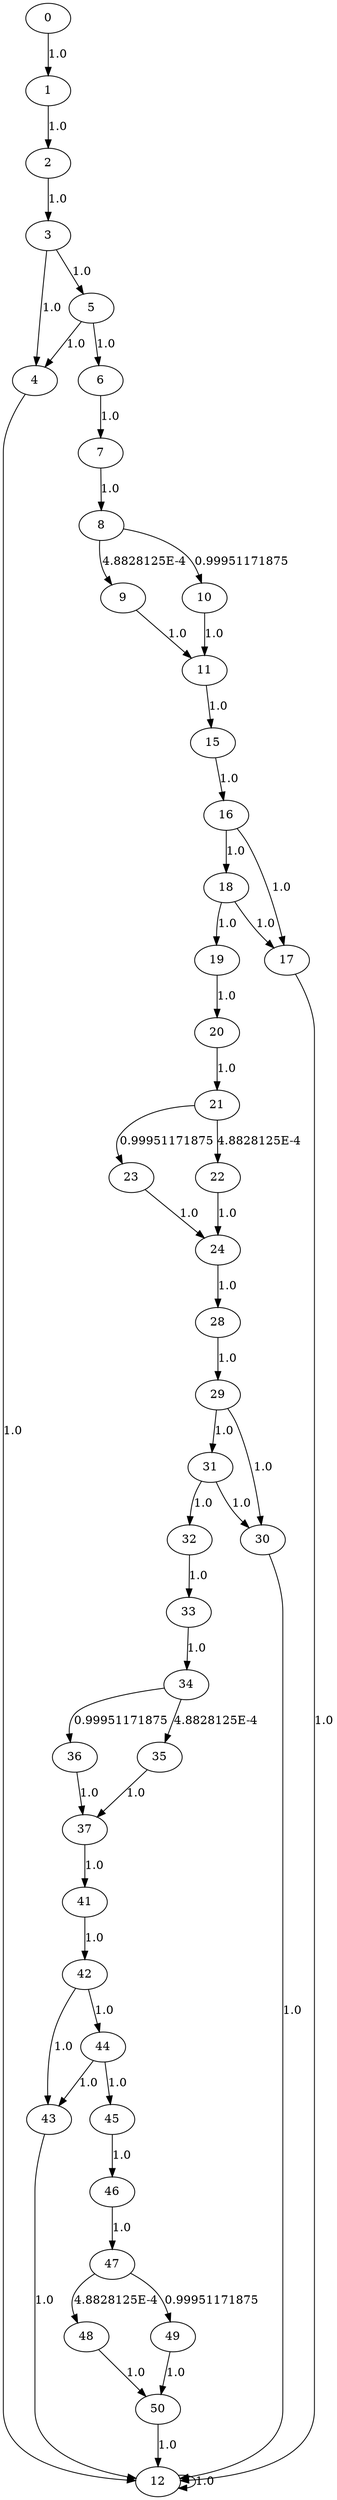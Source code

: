 digraph {
	22 -> 24[label= "1.0"];
	44 -> 43[label= "1.0"];
	44 -> 45[label= "1.0"];
	23 -> 24[label= "1.0"];
	45 -> 46[label= "1.0"];
	24 -> 28[label= "1.0"];
	46 -> 47[label= "1.0"];
	47 -> 48[label= "4.8828125E-4"];
	47 -> 49[label= "0.99951171875"];
	48 -> 50[label= "1.0"];
	49 -> 50[label= "1.0"];
	28 -> 29[label= "1.0"];
	29 -> 30[label= "1.0"];
	29 -> 31[label= "1.0"];
	50 -> 12[label= "1.0"];
	30 -> 12[label= "1.0"];
	31 -> 30[label= "1.0"];
	31 -> 32[label= "1.0"];
	10 -> 11[label= "1.0"];
	32 -> 33[label= "1.0"];
	11 -> 15[label= "1.0"];
	33 -> 34[label= "1.0"];
	12 -> 12[label= "1.0"];
	34 -> 35[label= "4.8828125E-4"];
	34 -> 36[label= "0.99951171875"];
	35 -> 37[label= "1.0"];
	36 -> 37[label= "1.0"];
	15 -> 16[label= "1.0"];
	37 -> 41[label= "1.0"];
	16 -> 17[label= "1.0"];
	16 -> 18[label= "1.0"];
	17 -> 12[label= "1.0"];
	18 -> 17[label= "1.0"];
	18 -> 19[label= "1.0"];
	19 -> 20[label= "1.0"];
	0 -> 1[label= "1.0"];
	1 -> 2[label= "1.0"];
	2 -> 3[label= "1.0"];
	3 -> 4[label= "1.0"];
	3 -> 5[label= "1.0"];
	4 -> 12[label= "1.0"];
	5 -> 4[label= "1.0"];
	5 -> 6[label= "1.0"];
	6 -> 7[label= "1.0"];
	7 -> 8[label= "1.0"];
	8 -> 9[label= "4.8828125E-4"];
	8 -> 10[label= "0.99951171875"];
	9 -> 11[label= "1.0"];
	41 -> 42[label= "1.0"];
	20 -> 21[label= "1.0"];
	42 -> 43[label= "1.0"];
	42 -> 44[label= "1.0"];
	21 -> 22[label= "4.8828125E-4"];
	21 -> 23[label= "0.99951171875"];
	43 -> 12[label= "1.0"];
}